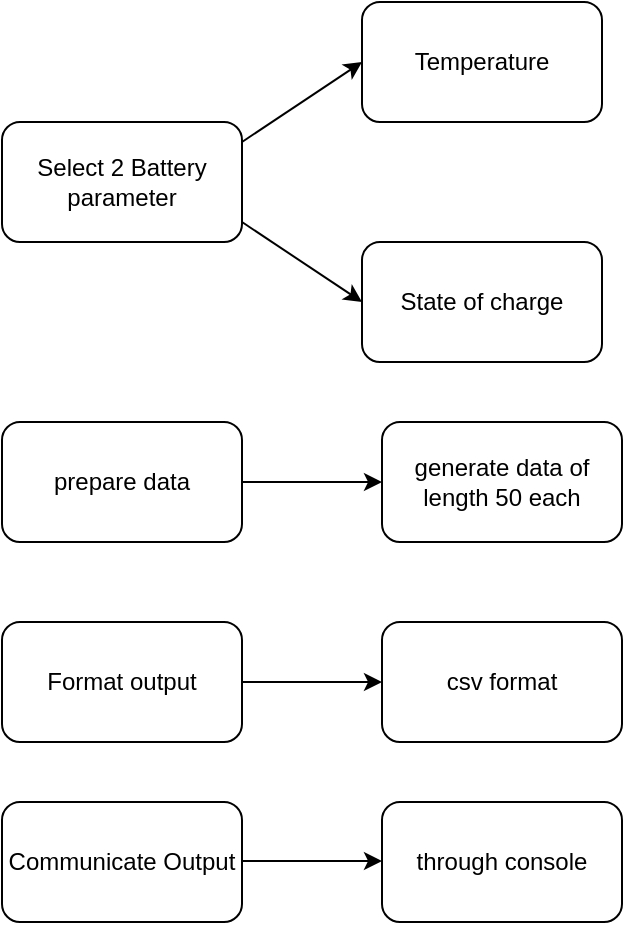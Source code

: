 <mxfile version="17.4.0" type="github">
  <diagram id="C5RBs43oDa-KdzZeNtuy" name="Page-1">
    <mxGraphModel dx="819" dy="1650" grid="1" gridSize="10" guides="1" tooltips="1" connect="1" arrows="1" fold="1" page="1" pageScale="1" pageWidth="827" pageHeight="1169" math="0" shadow="0">
      <root>
        <mxCell id="WIyWlLk6GJQsqaUBKTNV-0" />
        <mxCell id="WIyWlLk6GJQsqaUBKTNV-1" parent="WIyWlLk6GJQsqaUBKTNV-0" />
        <mxCell id="mitYAvD4psmqQfdsGdBm-0" value="prepare data" style="rounded=1;whiteSpace=wrap;html=1;" parent="WIyWlLk6GJQsqaUBKTNV-1" vertex="1">
          <mxGeometry x="250" y="180" width="120" height="60" as="geometry" />
        </mxCell>
        <mxCell id="mitYAvD4psmqQfdsGdBm-1" value="Format output" style="rounded=1;whiteSpace=wrap;html=1;" parent="WIyWlLk6GJQsqaUBKTNV-1" vertex="1">
          <mxGeometry x="250" y="280" width="120" height="60" as="geometry" />
        </mxCell>
        <mxCell id="mitYAvD4psmqQfdsGdBm-2" value="Select 2 Battery parameter" style="rounded=1;whiteSpace=wrap;html=1;" parent="WIyWlLk6GJQsqaUBKTNV-1" vertex="1">
          <mxGeometry x="250" y="30" width="120" height="60" as="geometry" />
        </mxCell>
        <mxCell id="mitYAvD4psmqQfdsGdBm-6" value="" style="endArrow=classic;html=1;rounded=0;" parent="WIyWlLk6GJQsqaUBKTNV-1" edge="1">
          <mxGeometry width="50" height="50" relative="1" as="geometry">
            <mxPoint x="370" y="40" as="sourcePoint" />
            <mxPoint x="430" as="targetPoint" />
          </mxGeometry>
        </mxCell>
        <mxCell id="mitYAvD4psmqQfdsGdBm-7" value="" style="endArrow=classic;html=1;rounded=0;" parent="WIyWlLk6GJQsqaUBKTNV-1" edge="1">
          <mxGeometry width="50" height="50" relative="1" as="geometry">
            <mxPoint x="370" y="80" as="sourcePoint" />
            <mxPoint x="430" y="120" as="targetPoint" />
          </mxGeometry>
        </mxCell>
        <mxCell id="mitYAvD4psmqQfdsGdBm-8" value="Temperature" style="rounded=1;whiteSpace=wrap;html=1;" parent="WIyWlLk6GJQsqaUBKTNV-1" vertex="1">
          <mxGeometry x="430" y="-30" width="120" height="60" as="geometry" />
        </mxCell>
        <mxCell id="mitYAvD4psmqQfdsGdBm-9" value="State of charge" style="rounded=1;whiteSpace=wrap;html=1;" parent="WIyWlLk6GJQsqaUBKTNV-1" vertex="1">
          <mxGeometry x="430" y="90" width="120" height="60" as="geometry" />
        </mxCell>
        <mxCell id="mitYAvD4psmqQfdsGdBm-14" value="Communicate Output" style="rounded=1;whiteSpace=wrap;html=1;" parent="WIyWlLk6GJQsqaUBKTNV-1" vertex="1">
          <mxGeometry x="250" y="370" width="120" height="60" as="geometry" />
        </mxCell>
        <mxCell id="mitYAvD4psmqQfdsGdBm-15" value="" style="endArrow=classic;html=1;rounded=0;entryX=0;entryY=0.5;entryDx=0;entryDy=0;" parent="WIyWlLk6GJQsqaUBKTNV-1" target="mitYAvD4psmqQfdsGdBm-17" edge="1">
          <mxGeometry width="50" height="50" relative="1" as="geometry">
            <mxPoint x="370" y="310" as="sourcePoint" />
            <mxPoint x="430" y="270" as="targetPoint" />
          </mxGeometry>
        </mxCell>
        <mxCell id="mitYAvD4psmqQfdsGdBm-17" value="csv format" style="rounded=1;whiteSpace=wrap;html=1;" parent="WIyWlLk6GJQsqaUBKTNV-1" vertex="1">
          <mxGeometry x="440" y="280" width="120" height="60" as="geometry" />
        </mxCell>
        <mxCell id="mitYAvD4psmqQfdsGdBm-19" value="generate data of length 50 each " style="rounded=1;whiteSpace=wrap;html=1;" parent="WIyWlLk6GJQsqaUBKTNV-1" vertex="1">
          <mxGeometry x="440" y="180" width="120" height="60" as="geometry" />
        </mxCell>
        <mxCell id="mitYAvD4psmqQfdsGdBm-20" value="" style="endArrow=classic;html=1;rounded=0;entryX=0;entryY=0.5;entryDx=0;entryDy=0;" parent="WIyWlLk6GJQsqaUBKTNV-1" target="mitYAvD4psmqQfdsGdBm-19" edge="1">
          <mxGeometry width="50" height="50" relative="1" as="geometry">
            <mxPoint x="370" y="210" as="sourcePoint" />
            <mxPoint x="420" y="160" as="targetPoint" />
          </mxGeometry>
        </mxCell>
        <mxCell id="mitYAvD4psmqQfdsGdBm-27" value="" style="endArrow=classic;html=1;rounded=0;entryX=0;entryY=0.5;entryDx=0;entryDy=0;" parent="WIyWlLk6GJQsqaUBKTNV-1" edge="1">
          <mxGeometry width="50" height="50" relative="1" as="geometry">
            <mxPoint x="370" y="399.5" as="sourcePoint" />
            <mxPoint x="440" y="399.5" as="targetPoint" />
          </mxGeometry>
        </mxCell>
        <mxCell id="mitYAvD4psmqQfdsGdBm-28" value="through console" style="rounded=1;whiteSpace=wrap;html=1;" parent="WIyWlLk6GJQsqaUBKTNV-1" vertex="1">
          <mxGeometry x="440" y="370" width="120" height="60" as="geometry" />
        </mxCell>
      </root>
    </mxGraphModel>
  </diagram>
</mxfile>
